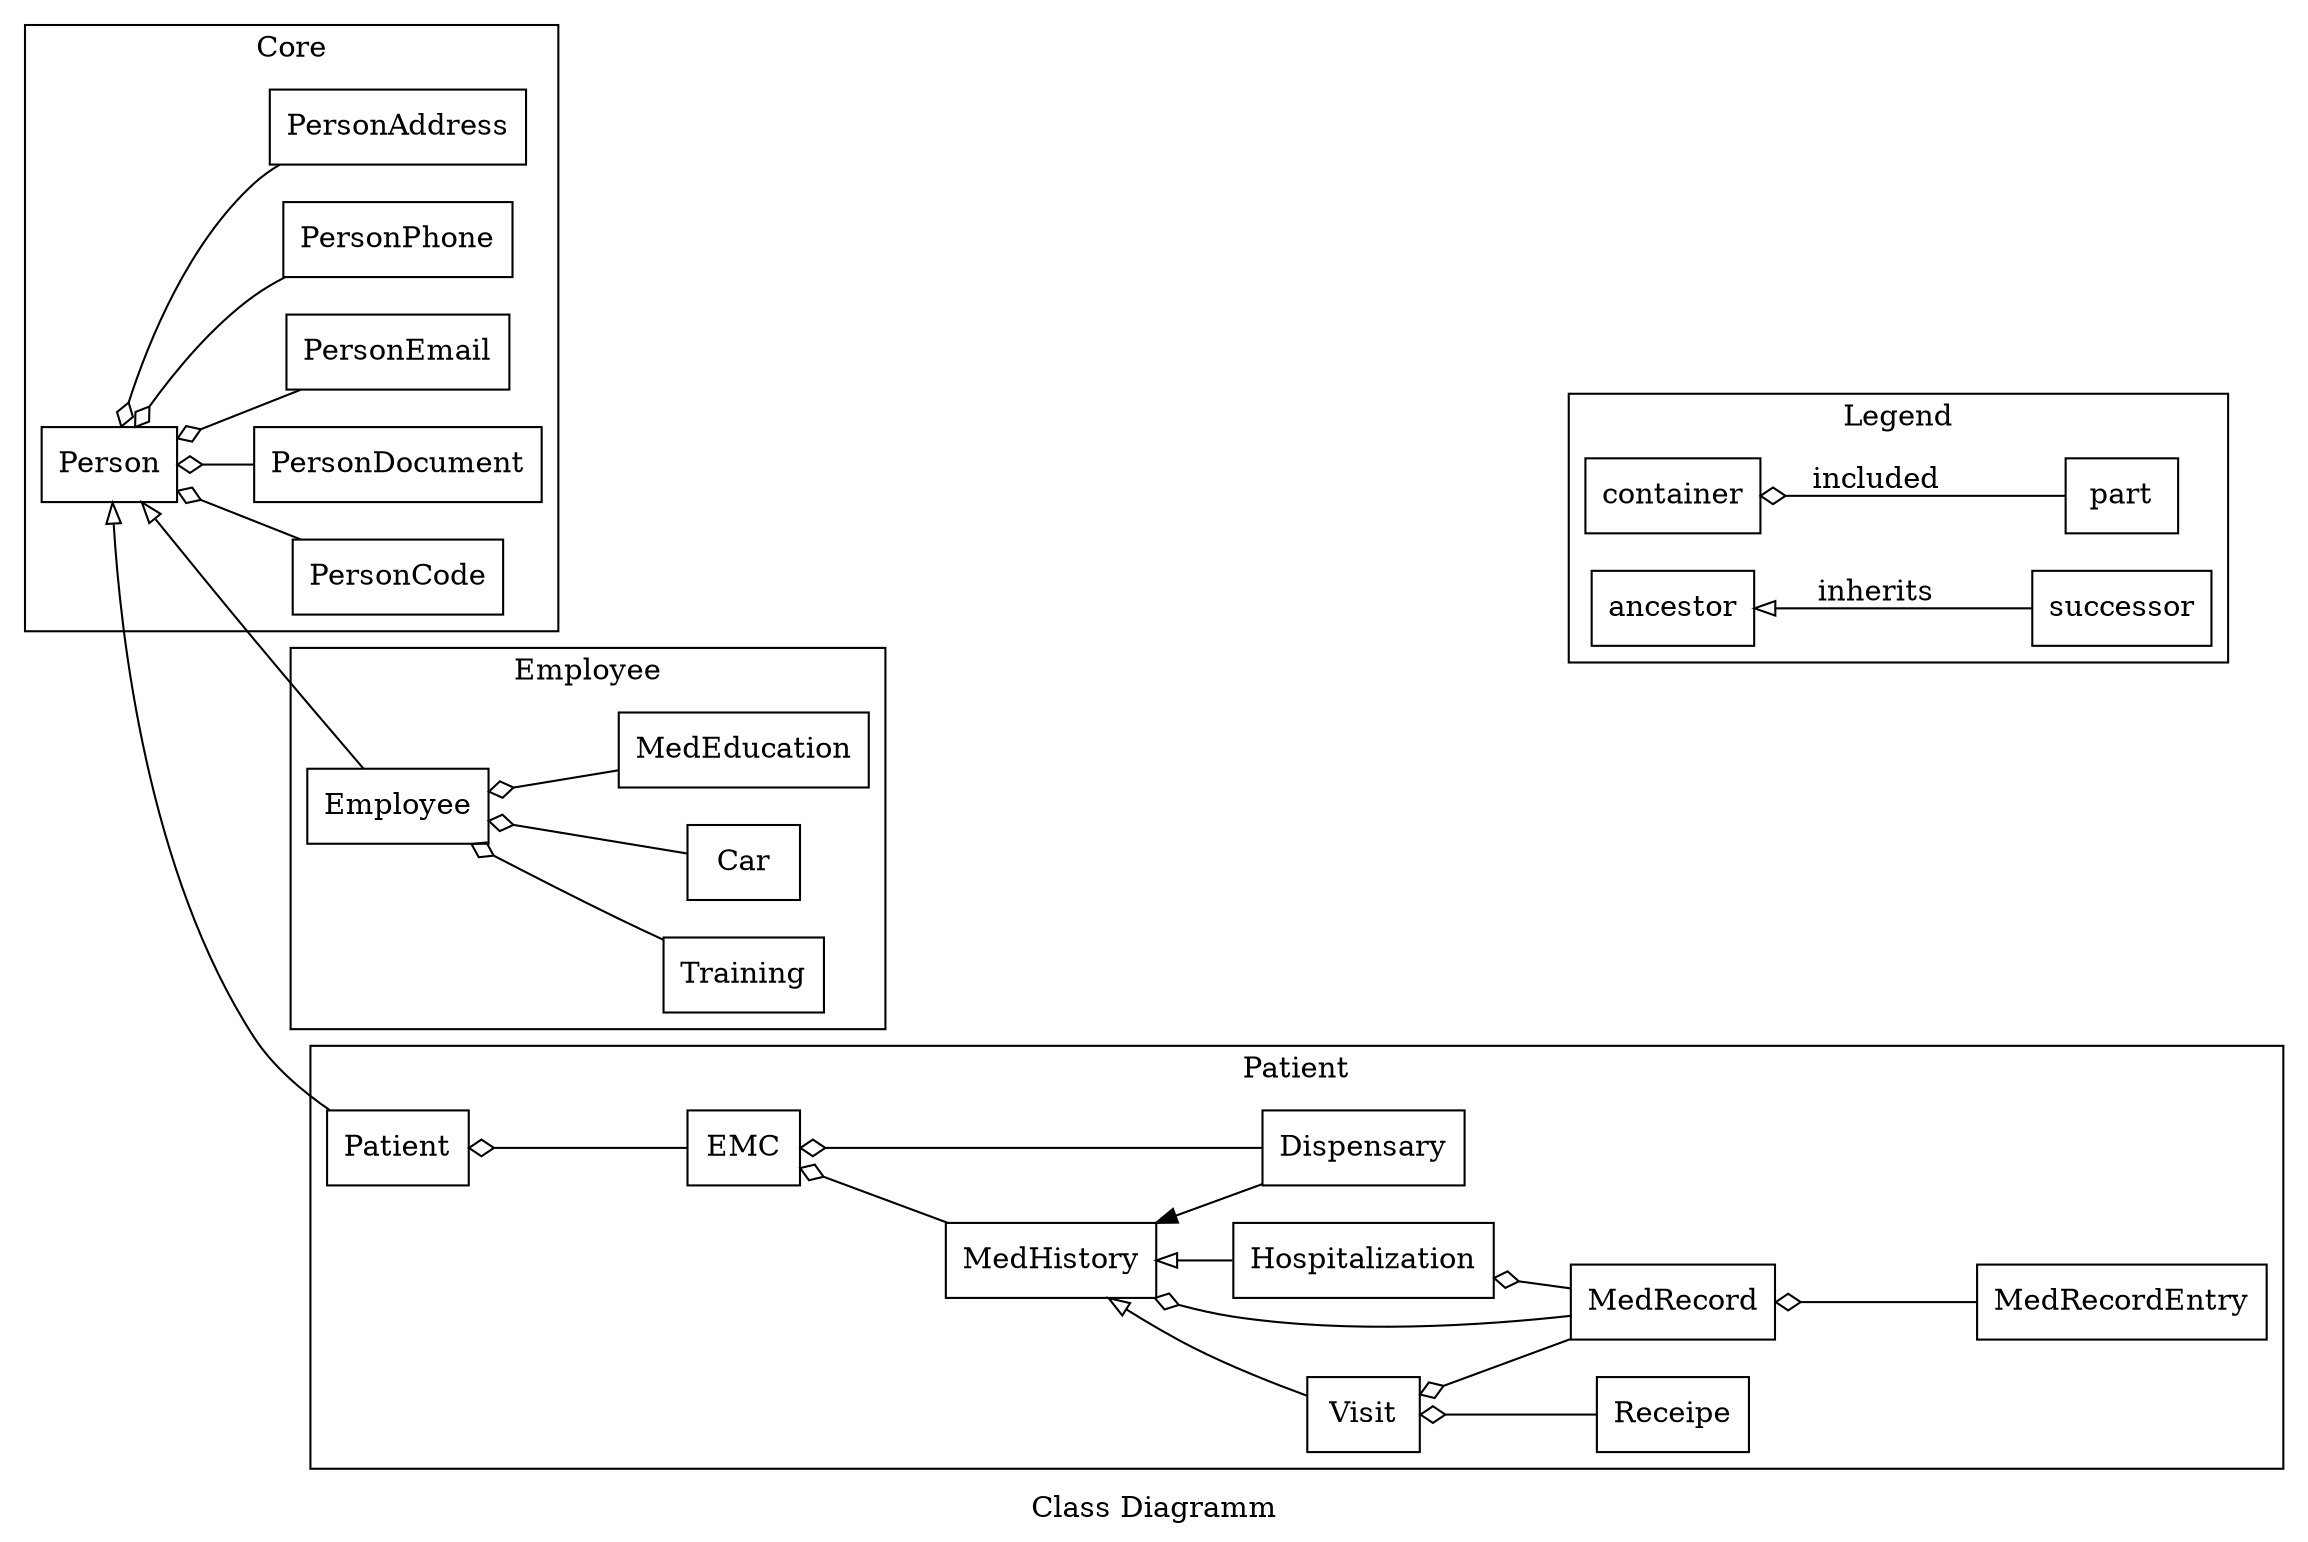 // dot -Tsvg -o classdiagramm.svg classdiagramm.dot

digraph classdiagramm {
 label = "Class Diagramm";
 rankdir = RL;
 node [shape = rectangle];
 subgraph cluster1 {
 label = "Core";
  PersonAddress -> Person [arrowhead = odiamond, lamel="1:M"];
  PersonPhone -> Person [arrowhead = odiamond];
  PersonEmail -> Person [arrowhead = odiamond];
  PersonDocument -> Person [arrowhead = odiamond];
  PersonCode -> Person [arrowhead = odiamond];
 };
 subgraph cluster2 {
 label = "Employee";
  Employee -> Person [arrowhead = onormal];
  MedEducation -> Employee [arrowhead = odiamond];
  Car -> Employee [arrowhead = odiamond];
  Training -> Employee [arrowhead = odiamond];
 };
 subgraph cluster3 {
 label = "Patient";
  Patient -> Person [arrowhead = onormal];
  EMC -> Patient [arrowhead = odiamond];
  Dispensary -> EMC [arrowhead = odiamond];
  MedHistory -> EMC [arrowhead = odiamond];
  Dispensary -> MedHistory;
  Visit -> MedHistory [arrowhead = onormal];
  Receipe -> Visit [arrowhead = odiamond];
  Hospitalization -> MedHistory [arrowhead = onormal];
  MedRecord -> MedHistory [arrowhead = odiamond];
  MedRecord -> Visit [arrowhead = odiamond];
  MedRecord -> Hospitalization [arrowhead = odiamond];
  MedRecordEntry -> MedRecord [arrowhead = odiamond];
 };
 subgraph cluster4 {
  label = "Legend";
  part -> container [arrowhead = odiamond, label="included"];
  successor -> ancestor [arrowhead = onormal, label="inherits"];
 }
}
